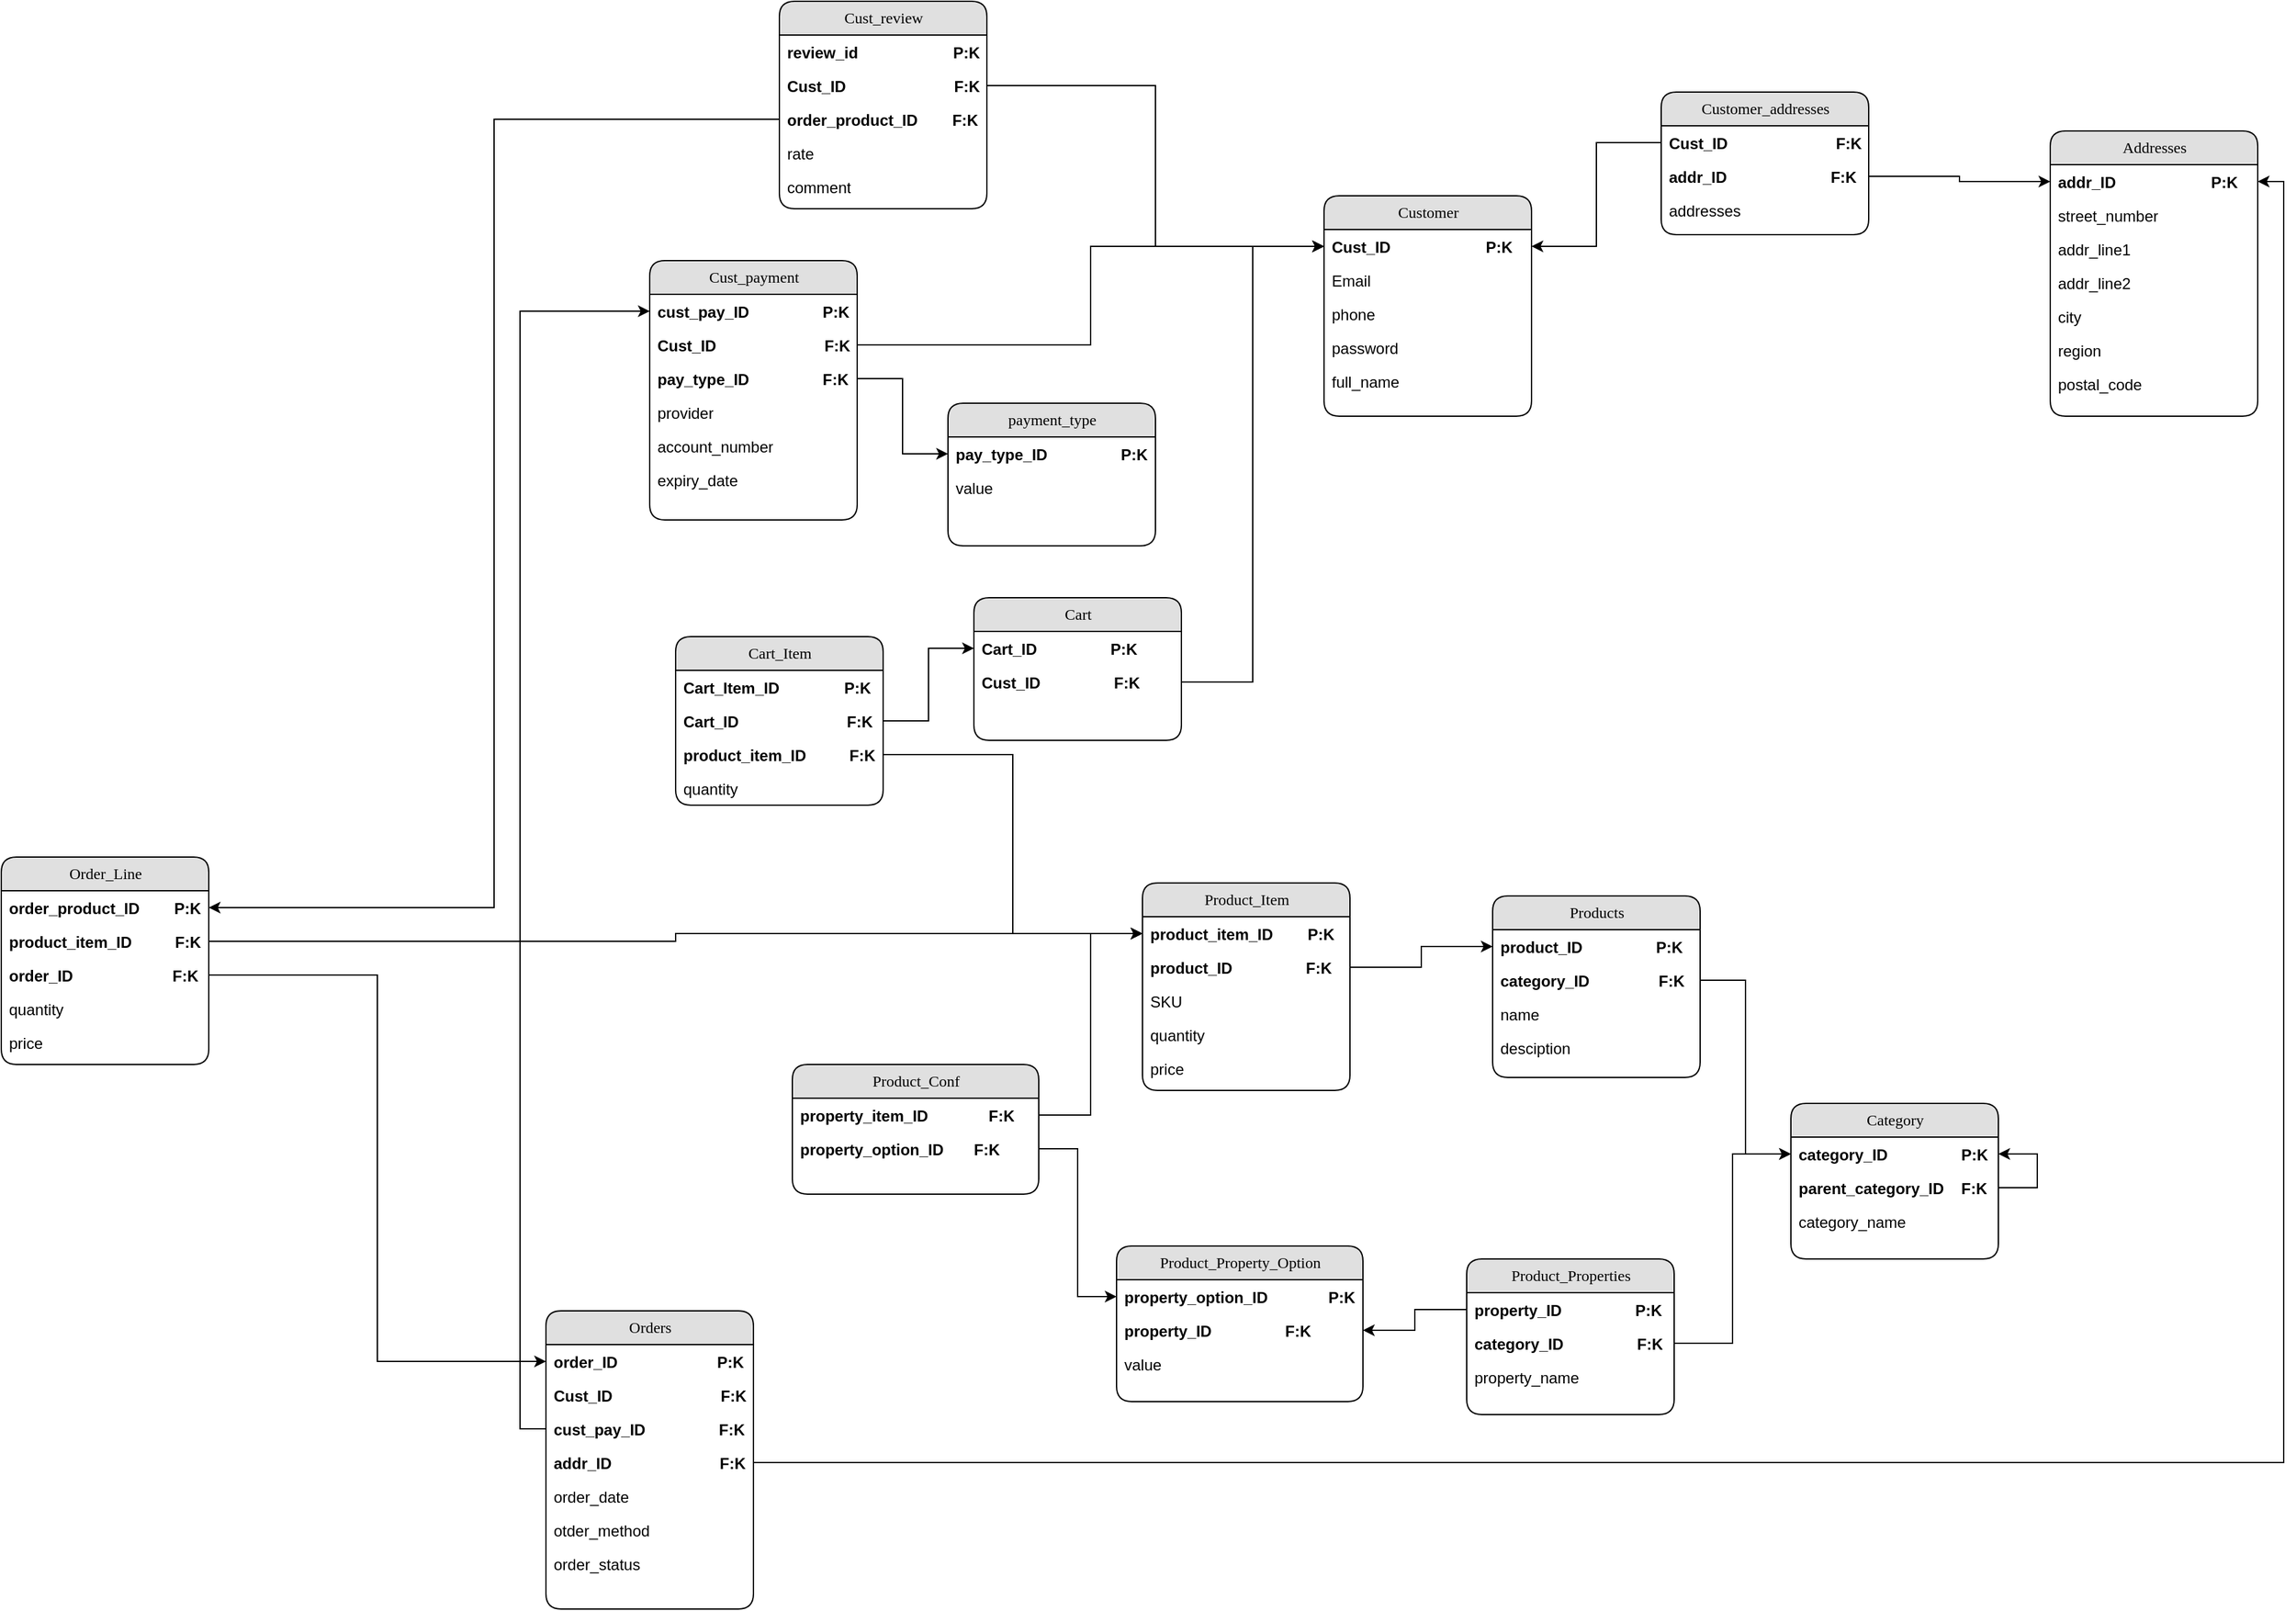 <mxfile version="21.2.1" type="device">
  <diagram name="Page-1" id="b520641d-4fe3-3701-9064-5fc419738815">
    <mxGraphModel dx="941" dy="644" grid="1" gridSize="10" guides="1" tooltips="1" connect="1" arrows="1" fold="1" page="1" pageScale="1" pageWidth="3300" pageHeight="2339" background="none" math="0" shadow="0">
      <root>
        <mxCell id="0" />
        <mxCell id="1" parent="0" />
        <mxCell id="21ea969265ad0168-6" value="Customer_addresses" style="swimlane;html=1;fontStyle=0;childLayout=stackLayout;horizontal=1;startSize=26;fillColor=#e0e0e0;horizontalStack=0;resizeParent=1;resizeLast=0;collapsible=1;marginBottom=0;swimlaneFillColor=#ffffff;align=center;rounded=1;shadow=0;comic=0;labelBackgroundColor=none;strokeWidth=1;fontFamily=Verdana;fontSize=12" parent="1" vertex="1">
          <mxGeometry x="2520" y="110" width="160" height="110" as="geometry" />
        </mxCell>
        <mxCell id="21ea969265ad0168-7" value="&lt;b&gt;Cust_ID&amp;nbsp; &amp;nbsp; &amp;nbsp; &amp;nbsp; &amp;nbsp; &amp;nbsp; &amp;nbsp; &amp;nbsp; &amp;nbsp; &amp;nbsp; &amp;nbsp; &amp;nbsp; &amp;nbsp;F:K&lt;/b&gt;" style="text;html=1;strokeColor=none;fillColor=none;spacingLeft=4;spacingRight=4;whiteSpace=wrap;overflow=hidden;rotatable=0;points=[[0,0.5],[1,0.5]];portConstraint=eastwest;" parent="21ea969265ad0168-6" vertex="1">
          <mxGeometry y="26" width="160" height="26" as="geometry" />
        </mxCell>
        <mxCell id="21ea969265ad0168-8" value="&lt;b&gt;addr_ID&amp;nbsp; &amp;nbsp; &amp;nbsp; &amp;nbsp; &amp;nbsp; &amp;nbsp; &amp;nbsp; &amp;nbsp; &amp;nbsp; &amp;nbsp; &amp;nbsp; &amp;nbsp; F:K&amp;nbsp; &amp;nbsp; &amp;nbsp; &amp;nbsp; &amp;nbsp; &amp;nbsp; &amp;nbsp; &amp;nbsp; &amp;nbsp; &amp;nbsp; &amp;nbsp; &amp;nbsp;&lt;/b&gt;" style="text;html=1;strokeColor=none;fillColor=none;spacingLeft=4;spacingRight=4;whiteSpace=wrap;overflow=hidden;rotatable=0;points=[[0,0.5],[1,0.5]];portConstraint=eastwest;" parent="21ea969265ad0168-6" vertex="1">
          <mxGeometry y="52" width="160" height="26" as="geometry" />
        </mxCell>
        <mxCell id="21ea969265ad0168-9" value="addresses" style="text;html=1;strokeColor=none;fillColor=none;spacingLeft=4;spacingRight=4;whiteSpace=wrap;overflow=hidden;rotatable=0;points=[[0,0.5],[1,0.5]];portConstraint=eastwest;" parent="21ea969265ad0168-6" vertex="1">
          <mxGeometry y="78" width="160" height="26" as="geometry" />
        </mxCell>
        <mxCell id="21ea969265ad0168-10" value="Customer" style="swimlane;html=1;fontStyle=0;childLayout=stackLayout;horizontal=1;startSize=26;fillColor=#e0e0e0;horizontalStack=0;resizeParent=1;resizeLast=0;collapsible=1;marginBottom=0;swimlaneFillColor=#ffffff;align=center;rounded=1;shadow=0;comic=0;labelBackgroundColor=none;strokeWidth=1;fontFamily=Verdana;fontSize=12" parent="1" vertex="1">
          <mxGeometry x="2260" y="190" width="160" height="170" as="geometry" />
        </mxCell>
        <mxCell id="21ea969265ad0168-11" value="&lt;b&gt;Cust_ID&amp;nbsp; &amp;nbsp; &amp;nbsp; &amp;nbsp; &amp;nbsp; &amp;nbsp; &amp;nbsp; &amp;nbsp; &amp;nbsp; &amp;nbsp; &amp;nbsp; P:K&lt;/b&gt;" style="text;html=1;strokeColor=none;fillColor=none;spacingLeft=4;spacingRight=4;whiteSpace=wrap;overflow=hidden;rotatable=0;points=[[0,0.5],[1,0.5]];portConstraint=eastwest;" parent="21ea969265ad0168-10" vertex="1">
          <mxGeometry y="26" width="160" height="26" as="geometry" />
        </mxCell>
        <mxCell id="21ea969265ad0168-12" value="Email" style="text;html=1;strokeColor=none;fillColor=none;spacingLeft=4;spacingRight=4;whiteSpace=wrap;overflow=hidden;rotatable=0;points=[[0,0.5],[1,0.5]];portConstraint=eastwest;" parent="21ea969265ad0168-10" vertex="1">
          <mxGeometry y="52" width="160" height="26" as="geometry" />
        </mxCell>
        <mxCell id="21ea969265ad0168-52" value="phone" style="text;html=1;strokeColor=none;fillColor=none;spacingLeft=4;spacingRight=4;whiteSpace=wrap;overflow=hidden;rotatable=0;points=[[0,0.5],[1,0.5]];portConstraint=eastwest;" parent="21ea969265ad0168-10" vertex="1">
          <mxGeometry y="78" width="160" height="26" as="geometry" />
        </mxCell>
        <mxCell id="21ea969265ad0168-13" value="password" style="text;html=1;strokeColor=none;fillColor=none;spacingLeft=4;spacingRight=4;whiteSpace=wrap;overflow=hidden;rotatable=0;points=[[0,0.5],[1,0.5]];portConstraint=eastwest;" parent="21ea969265ad0168-10" vertex="1">
          <mxGeometry y="104" width="160" height="26" as="geometry" />
        </mxCell>
        <mxCell id="OEi4AvUlP1YcZaNk53OT-122" value="full_name" style="text;html=1;strokeColor=none;fillColor=none;spacingLeft=4;spacingRight=4;whiteSpace=wrap;overflow=hidden;rotatable=0;points=[[0,0.5],[1,0.5]];portConstraint=eastwest;" parent="21ea969265ad0168-10" vertex="1">
          <mxGeometry y="130" width="160" height="26" as="geometry" />
        </mxCell>
        <mxCell id="OEi4AvUlP1YcZaNk53OT-5" style="edgeStyle=orthogonalEdgeStyle;rounded=0;orthogonalLoop=1;jettySize=auto;html=1;exitX=0;exitY=0.5;exitDx=0;exitDy=0;entryX=1;entryY=0.5;entryDx=0;entryDy=0;" parent="1" source="21ea969265ad0168-7" target="21ea969265ad0168-11" edge="1">
          <mxGeometry relative="1" as="geometry" />
        </mxCell>
        <mxCell id="OEi4AvUlP1YcZaNk53OT-6" value="Addresses" style="swimlane;html=1;fontStyle=0;childLayout=stackLayout;horizontal=1;startSize=26;fillColor=#e0e0e0;horizontalStack=0;resizeParent=1;resizeLast=0;collapsible=1;marginBottom=0;swimlaneFillColor=#ffffff;align=center;rounded=1;shadow=0;comic=0;labelBackgroundColor=none;strokeWidth=1;fontFamily=Verdana;fontSize=12" parent="1" vertex="1">
          <mxGeometry x="2820" y="140" width="160" height="220" as="geometry" />
        </mxCell>
        <mxCell id="OEi4AvUlP1YcZaNk53OT-7" value="&lt;b&gt;addr_ID&amp;nbsp; &amp;nbsp; &amp;nbsp; &amp;nbsp; &amp;nbsp; &amp;nbsp; &amp;nbsp; &amp;nbsp; &amp;nbsp; &amp;nbsp; &amp;nbsp; P:K&lt;/b&gt;" style="text;html=1;strokeColor=none;fillColor=none;spacingLeft=4;spacingRight=4;whiteSpace=wrap;overflow=hidden;rotatable=0;points=[[0,0.5],[1,0.5]];portConstraint=eastwest;" parent="OEi4AvUlP1YcZaNk53OT-6" vertex="1">
          <mxGeometry y="26" width="160" height="26" as="geometry" />
        </mxCell>
        <mxCell id="OEi4AvUlP1YcZaNk53OT-8" value="street_number" style="text;html=1;strokeColor=none;fillColor=none;spacingLeft=4;spacingRight=4;whiteSpace=wrap;overflow=hidden;rotatable=0;points=[[0,0.5],[1,0.5]];portConstraint=eastwest;" parent="OEi4AvUlP1YcZaNk53OT-6" vertex="1">
          <mxGeometry y="52" width="160" height="26" as="geometry" />
        </mxCell>
        <mxCell id="OEi4AvUlP1YcZaNk53OT-9" value="addr_line1" style="text;html=1;strokeColor=none;fillColor=none;spacingLeft=4;spacingRight=4;whiteSpace=wrap;overflow=hidden;rotatable=0;points=[[0,0.5],[1,0.5]];portConstraint=eastwest;" parent="OEi4AvUlP1YcZaNk53OT-6" vertex="1">
          <mxGeometry y="78" width="160" height="26" as="geometry" />
        </mxCell>
        <mxCell id="OGL9pTAgWgecPQ2tcUQd-1" value="addr_line2" style="text;html=1;strokeColor=none;fillColor=none;spacingLeft=4;spacingRight=4;whiteSpace=wrap;overflow=hidden;rotatable=0;points=[[0,0.5],[1,0.5]];portConstraint=eastwest;" parent="OEi4AvUlP1YcZaNk53OT-6" vertex="1">
          <mxGeometry y="104" width="160" height="26" as="geometry" />
        </mxCell>
        <mxCell id="OEi4AvUlP1YcZaNk53OT-10" value="city" style="text;html=1;strokeColor=none;fillColor=none;spacingLeft=4;spacingRight=4;whiteSpace=wrap;overflow=hidden;rotatable=0;points=[[0,0.5],[1,0.5]];portConstraint=eastwest;" parent="OEi4AvUlP1YcZaNk53OT-6" vertex="1">
          <mxGeometry y="130" width="160" height="26" as="geometry" />
        </mxCell>
        <mxCell id="OEi4AvUlP1YcZaNk53OT-11" value="region" style="text;html=1;strokeColor=none;fillColor=none;spacingLeft=4;spacingRight=4;whiteSpace=wrap;overflow=hidden;rotatable=0;points=[[0,0.5],[1,0.5]];portConstraint=eastwest;" parent="OEi4AvUlP1YcZaNk53OT-6" vertex="1">
          <mxGeometry y="156" width="160" height="26" as="geometry" />
        </mxCell>
        <mxCell id="OEi4AvUlP1YcZaNk53OT-12" value="postal_code" style="text;html=1;strokeColor=none;fillColor=none;spacingLeft=4;spacingRight=4;whiteSpace=wrap;overflow=hidden;rotatable=0;points=[[0,0.5],[1,0.5]];portConstraint=eastwest;" parent="OEi4AvUlP1YcZaNk53OT-6" vertex="1">
          <mxGeometry y="182" width="160" height="26" as="geometry" />
        </mxCell>
        <mxCell id="OEi4AvUlP1YcZaNk53OT-13" style="edgeStyle=orthogonalEdgeStyle;rounded=0;orthogonalLoop=1;jettySize=auto;html=1;exitX=1;exitY=0.5;exitDx=0;exitDy=0;entryX=0;entryY=0.5;entryDx=0;entryDy=0;" parent="1" source="21ea969265ad0168-8" target="OEi4AvUlP1YcZaNk53OT-7" edge="1">
          <mxGeometry relative="1" as="geometry" />
        </mxCell>
        <mxCell id="OEi4AvUlP1YcZaNk53OT-14" value="Cust_review" style="swimlane;html=1;fontStyle=0;childLayout=stackLayout;horizontal=1;startSize=26;fillColor=#e0e0e0;horizontalStack=0;resizeParent=1;resizeLast=0;collapsible=1;marginBottom=0;swimlaneFillColor=#ffffff;align=center;rounded=1;shadow=0;comic=0;labelBackgroundColor=none;strokeWidth=1;fontFamily=Verdana;fontSize=12" parent="1" vertex="1">
          <mxGeometry x="1840" y="40" width="160" height="160" as="geometry" />
        </mxCell>
        <mxCell id="OEi4AvUlP1YcZaNk53OT-15" value="&lt;b&gt;review_id&amp;nbsp; &amp;nbsp; &amp;nbsp; &amp;nbsp; &amp;nbsp; &amp;nbsp; &amp;nbsp; &amp;nbsp; &amp;nbsp; &amp;nbsp; &amp;nbsp; P:K&lt;/b&gt;" style="text;html=1;strokeColor=none;fillColor=none;spacingLeft=4;spacingRight=4;whiteSpace=wrap;overflow=hidden;rotatable=0;points=[[0,0.5],[1,0.5]];portConstraint=eastwest;" parent="OEi4AvUlP1YcZaNk53OT-14" vertex="1">
          <mxGeometry y="26" width="160" height="26" as="geometry" />
        </mxCell>
        <mxCell id="OEi4AvUlP1YcZaNk53OT-19" value="&lt;b&gt;Cust_ID&amp;nbsp; &amp;nbsp; &amp;nbsp; &amp;nbsp; &amp;nbsp; &amp;nbsp; &amp;nbsp; &amp;nbsp; &amp;nbsp; &amp;nbsp; &amp;nbsp; &amp;nbsp; &amp;nbsp;F:K&lt;/b&gt;" style="text;html=1;strokeColor=none;fillColor=none;spacingLeft=4;spacingRight=4;whiteSpace=wrap;overflow=hidden;rotatable=0;points=[[0,0.5],[1,0.5]];portConstraint=eastwest;" parent="OEi4AvUlP1YcZaNk53OT-14" vertex="1">
          <mxGeometry y="52" width="160" height="26" as="geometry" />
        </mxCell>
        <mxCell id="OEi4AvUlP1YcZaNk53OT-17" value="&lt;b&gt;order_product_ID&amp;nbsp; &amp;nbsp; &amp;nbsp; &amp;nbsp; F:K&lt;/b&gt;" style="text;html=1;strokeColor=none;fillColor=none;spacingLeft=4;spacingRight=4;whiteSpace=wrap;overflow=hidden;rotatable=0;points=[[0,0.5],[1,0.5]];portConstraint=eastwest;" parent="OEi4AvUlP1YcZaNk53OT-14" vertex="1">
          <mxGeometry y="78" width="160" height="26" as="geometry" />
        </mxCell>
        <mxCell id="OEi4AvUlP1YcZaNk53OT-18" value="rate" style="text;html=1;strokeColor=none;fillColor=none;spacingLeft=4;spacingRight=4;whiteSpace=wrap;overflow=hidden;rotatable=0;points=[[0,0.5],[1,0.5]];portConstraint=eastwest;" parent="OEi4AvUlP1YcZaNk53OT-14" vertex="1">
          <mxGeometry y="104" width="160" height="26" as="geometry" />
        </mxCell>
        <mxCell id="OEi4AvUlP1YcZaNk53OT-20" value="comment" style="text;html=1;strokeColor=none;fillColor=none;spacingLeft=4;spacingRight=4;whiteSpace=wrap;overflow=hidden;rotatable=0;points=[[0,0.5],[1,0.5]];portConstraint=eastwest;" parent="OEi4AvUlP1YcZaNk53OT-14" vertex="1">
          <mxGeometry y="130" width="160" height="26" as="geometry" />
        </mxCell>
        <mxCell id="OEi4AvUlP1YcZaNk53OT-21" style="edgeStyle=orthogonalEdgeStyle;rounded=0;orthogonalLoop=1;jettySize=auto;html=1;exitX=1;exitY=0.5;exitDx=0;exitDy=0;entryX=0;entryY=0.5;entryDx=0;entryDy=0;" parent="1" source="OEi4AvUlP1YcZaNk53OT-19" target="21ea969265ad0168-11" edge="1">
          <mxGeometry relative="1" as="geometry" />
        </mxCell>
        <mxCell id="OEi4AvUlP1YcZaNk53OT-22" value="Cust_payment" style="swimlane;html=1;fontStyle=0;childLayout=stackLayout;horizontal=1;startSize=26;fillColor=#e0e0e0;horizontalStack=0;resizeParent=1;resizeLast=0;collapsible=1;marginBottom=0;swimlaneFillColor=#ffffff;align=center;rounded=1;shadow=0;comic=0;labelBackgroundColor=none;strokeWidth=1;fontFamily=Verdana;fontSize=12" parent="1" vertex="1">
          <mxGeometry x="1740" y="240" width="160" height="200" as="geometry" />
        </mxCell>
        <mxCell id="OEi4AvUlP1YcZaNk53OT-23" value="&lt;b&gt;cust_pay_ID&amp;nbsp; &amp;nbsp; &amp;nbsp; &amp;nbsp; &amp;nbsp; &amp;nbsp; &amp;nbsp; &amp;nbsp; &amp;nbsp;P:K&lt;/b&gt;" style="text;html=1;strokeColor=none;fillColor=none;spacingLeft=4;spacingRight=4;whiteSpace=wrap;overflow=hidden;rotatable=0;points=[[0,0.5],[1,0.5]];portConstraint=eastwest;" parent="OEi4AvUlP1YcZaNk53OT-22" vertex="1">
          <mxGeometry y="26" width="160" height="26" as="geometry" />
        </mxCell>
        <mxCell id="OEi4AvUlP1YcZaNk53OT-24" value="&lt;b&gt;Cust_ID&amp;nbsp; &amp;nbsp; &amp;nbsp; &amp;nbsp; &amp;nbsp; &amp;nbsp; &amp;nbsp; &amp;nbsp; &amp;nbsp; &amp;nbsp; &amp;nbsp; &amp;nbsp; &amp;nbsp;F:K&lt;/b&gt;" style="text;html=1;strokeColor=none;fillColor=none;spacingLeft=4;spacingRight=4;whiteSpace=wrap;overflow=hidden;rotatable=0;points=[[0,0.5],[1,0.5]];portConstraint=eastwest;" parent="OEi4AvUlP1YcZaNk53OT-22" vertex="1">
          <mxGeometry y="52" width="160" height="26" as="geometry" />
        </mxCell>
        <mxCell id="OEi4AvUlP1YcZaNk53OT-25" value="&lt;b&gt;pay_type_ID&amp;nbsp; &amp;nbsp; &amp;nbsp; &amp;nbsp; &amp;nbsp; &amp;nbsp; &amp;nbsp; &amp;nbsp; &amp;nbsp;F:K&lt;/b&gt;" style="text;html=1;strokeColor=none;fillColor=none;spacingLeft=4;spacingRight=4;whiteSpace=wrap;overflow=hidden;rotatable=0;points=[[0,0.5],[1,0.5]];portConstraint=eastwest;" parent="OEi4AvUlP1YcZaNk53OT-22" vertex="1">
          <mxGeometry y="78" width="160" height="26" as="geometry" />
        </mxCell>
        <mxCell id="OEi4AvUlP1YcZaNk53OT-26" value="provider" style="text;html=1;strokeColor=none;fillColor=none;spacingLeft=4;spacingRight=4;whiteSpace=wrap;overflow=hidden;rotatable=0;points=[[0,0.5],[1,0.5]];portConstraint=eastwest;" parent="OEi4AvUlP1YcZaNk53OT-22" vertex="1">
          <mxGeometry y="104" width="160" height="26" as="geometry" />
        </mxCell>
        <mxCell id="OEi4AvUlP1YcZaNk53OT-27" value="account_number" style="text;html=1;strokeColor=none;fillColor=none;spacingLeft=4;spacingRight=4;whiteSpace=wrap;overflow=hidden;rotatable=0;points=[[0,0.5],[1,0.5]];portConstraint=eastwest;" parent="OEi4AvUlP1YcZaNk53OT-22" vertex="1">
          <mxGeometry y="130" width="160" height="26" as="geometry" />
        </mxCell>
        <mxCell id="OEi4AvUlP1YcZaNk53OT-29" value="expiry_date" style="text;html=1;strokeColor=none;fillColor=none;spacingLeft=4;spacingRight=4;whiteSpace=wrap;overflow=hidden;rotatable=0;points=[[0,0.5],[1,0.5]];portConstraint=eastwest;" parent="OEi4AvUlP1YcZaNk53OT-22" vertex="1">
          <mxGeometry y="156" width="160" height="26" as="geometry" />
        </mxCell>
        <mxCell id="OEi4AvUlP1YcZaNk53OT-28" style="edgeStyle=orthogonalEdgeStyle;rounded=0;orthogonalLoop=1;jettySize=auto;html=1;exitX=1;exitY=0.5;exitDx=0;exitDy=0;entryX=0;entryY=0.5;entryDx=0;entryDy=0;" parent="1" source="OEi4AvUlP1YcZaNk53OT-24" target="21ea969265ad0168-11" edge="1">
          <mxGeometry relative="1" as="geometry" />
        </mxCell>
        <mxCell id="OEi4AvUlP1YcZaNk53OT-31" value="payment_type" style="swimlane;html=1;fontStyle=0;childLayout=stackLayout;horizontal=1;startSize=26;fillColor=#e0e0e0;horizontalStack=0;resizeParent=1;resizeLast=0;collapsible=1;marginBottom=0;swimlaneFillColor=#ffffff;align=center;rounded=1;shadow=0;comic=0;labelBackgroundColor=none;strokeWidth=1;fontFamily=Verdana;fontSize=12" parent="1" vertex="1">
          <mxGeometry x="1970" y="350" width="160" height="110" as="geometry" />
        </mxCell>
        <mxCell id="OEi4AvUlP1YcZaNk53OT-32" value="&lt;b&gt;pay_type_ID&amp;nbsp; &amp;nbsp; &amp;nbsp; &amp;nbsp; &amp;nbsp; &amp;nbsp; &amp;nbsp; &amp;nbsp; &amp;nbsp;P:K&lt;/b&gt;" style="text;html=1;strokeColor=none;fillColor=none;spacingLeft=4;spacingRight=4;whiteSpace=wrap;overflow=hidden;rotatable=0;points=[[0,0.5],[1,0.5]];portConstraint=eastwest;" parent="OEi4AvUlP1YcZaNk53OT-31" vertex="1">
          <mxGeometry y="26" width="160" height="26" as="geometry" />
        </mxCell>
        <mxCell id="OEi4AvUlP1YcZaNk53OT-34" value="value" style="text;html=1;strokeColor=none;fillColor=none;spacingLeft=4;spacingRight=4;whiteSpace=wrap;overflow=hidden;rotatable=0;points=[[0,0.5],[1,0.5]];portConstraint=eastwest;" parent="OEi4AvUlP1YcZaNk53OT-31" vertex="1">
          <mxGeometry y="52" width="160" height="26" as="geometry" />
        </mxCell>
        <mxCell id="OEi4AvUlP1YcZaNk53OT-35" style="edgeStyle=orthogonalEdgeStyle;rounded=0;orthogonalLoop=1;jettySize=auto;html=1;exitX=1;exitY=0.5;exitDx=0;exitDy=0;entryX=0;entryY=0.5;entryDx=0;entryDy=0;" parent="1" source="OEi4AvUlP1YcZaNk53OT-25" target="OEi4AvUlP1YcZaNk53OT-32" edge="1">
          <mxGeometry relative="1" as="geometry" />
        </mxCell>
        <mxCell id="OEi4AvUlP1YcZaNk53OT-36" value="Cart" style="swimlane;html=1;fontStyle=0;childLayout=stackLayout;horizontal=1;startSize=26;fillColor=#e0e0e0;horizontalStack=0;resizeParent=1;resizeLast=0;collapsible=1;marginBottom=0;swimlaneFillColor=#ffffff;align=center;rounded=1;shadow=0;comic=0;labelBackgroundColor=none;strokeWidth=1;fontFamily=Verdana;fontSize=12" parent="1" vertex="1">
          <mxGeometry x="1990" y="500" width="160" height="110" as="geometry" />
        </mxCell>
        <mxCell id="OEi4AvUlP1YcZaNk53OT-37" value="&lt;b&gt;Cart_ID&amp;nbsp; &amp;nbsp; &amp;nbsp; &amp;nbsp; &amp;nbsp; &amp;nbsp; &amp;nbsp; &amp;nbsp; &amp;nbsp;P:K&lt;/b&gt;" style="text;html=1;strokeColor=none;fillColor=none;spacingLeft=4;spacingRight=4;whiteSpace=wrap;overflow=hidden;rotatable=0;points=[[0,0.5],[1,0.5]];portConstraint=eastwest;" parent="OEi4AvUlP1YcZaNk53OT-36" vertex="1">
          <mxGeometry y="26" width="160" height="26" as="geometry" />
        </mxCell>
        <mxCell id="OEi4AvUlP1YcZaNk53OT-38" value="&lt;b&gt;Cust_ID&amp;nbsp; &amp;nbsp; &amp;nbsp; &amp;nbsp; &amp;nbsp; &amp;nbsp; &amp;nbsp; &amp;nbsp; &amp;nbsp;F:K&lt;/b&gt;" style="text;html=1;strokeColor=none;fillColor=none;spacingLeft=4;spacingRight=4;whiteSpace=wrap;overflow=hidden;rotatable=0;points=[[0,0.5],[1,0.5]];portConstraint=eastwest;" parent="OEi4AvUlP1YcZaNk53OT-36" vertex="1">
          <mxGeometry y="52" width="160" height="26" as="geometry" />
        </mxCell>
        <mxCell id="OEi4AvUlP1YcZaNk53OT-39" style="edgeStyle=orthogonalEdgeStyle;rounded=0;orthogonalLoop=1;jettySize=auto;html=1;exitX=1;exitY=0.5;exitDx=0;exitDy=0;entryX=0;entryY=0.5;entryDx=0;entryDy=0;" parent="1" source="OEi4AvUlP1YcZaNk53OT-38" target="21ea969265ad0168-11" edge="1">
          <mxGeometry relative="1" as="geometry" />
        </mxCell>
        <mxCell id="OEi4AvUlP1YcZaNk53OT-40" value="Cart_Item" style="swimlane;html=1;fontStyle=0;childLayout=stackLayout;horizontal=1;startSize=26;fillColor=#e0e0e0;horizontalStack=0;resizeParent=1;resizeLast=0;collapsible=1;marginBottom=0;swimlaneFillColor=#ffffff;align=center;rounded=1;shadow=0;comic=0;labelBackgroundColor=none;strokeWidth=1;fontFamily=Verdana;fontSize=12" parent="1" vertex="1">
          <mxGeometry x="1760" y="530" width="160" height="130" as="geometry" />
        </mxCell>
        <mxCell id="OEi4AvUlP1YcZaNk53OT-41" value="&lt;b&gt;Cart_Item_ID&amp;nbsp; &amp;nbsp; &amp;nbsp; &amp;nbsp; &amp;nbsp; &amp;nbsp; &amp;nbsp; &amp;nbsp;P:K&lt;/b&gt;" style="text;html=1;strokeColor=none;fillColor=none;spacingLeft=4;spacingRight=4;whiteSpace=wrap;overflow=hidden;rotatable=0;points=[[0,0.5],[1,0.5]];portConstraint=eastwest;" parent="OEi4AvUlP1YcZaNk53OT-40" vertex="1">
          <mxGeometry y="26" width="160" height="26" as="geometry" />
        </mxCell>
        <mxCell id="OEi4AvUlP1YcZaNk53OT-42" value="&lt;b&gt;Cart_ID&amp;nbsp; &amp;nbsp; &amp;nbsp; &amp;nbsp; &amp;nbsp; &amp;nbsp; &amp;nbsp; &amp;nbsp; &amp;nbsp; &amp;nbsp; &amp;nbsp; &amp;nbsp; &amp;nbsp;F:K&lt;/b&gt;" style="text;html=1;strokeColor=none;fillColor=none;spacingLeft=4;spacingRight=4;whiteSpace=wrap;overflow=hidden;rotatable=0;points=[[0,0.5],[1,0.5]];portConstraint=eastwest;" parent="OEi4AvUlP1YcZaNk53OT-40" vertex="1">
          <mxGeometry y="52" width="160" height="26" as="geometry" />
        </mxCell>
        <mxCell id="OEi4AvUlP1YcZaNk53OT-43" value="&lt;b&gt;product_item_ID&amp;nbsp; &amp;nbsp; &amp;nbsp; &amp;nbsp; &amp;nbsp; F:K&lt;/b&gt;" style="text;html=1;strokeColor=none;fillColor=none;spacingLeft=4;spacingRight=4;whiteSpace=wrap;overflow=hidden;rotatable=0;points=[[0,0.5],[1,0.5]];portConstraint=eastwest;" parent="OEi4AvUlP1YcZaNk53OT-40" vertex="1">
          <mxGeometry y="78" width="160" height="26" as="geometry" />
        </mxCell>
        <mxCell id="OEi4AvUlP1YcZaNk53OT-44" value="quantity" style="text;html=1;strokeColor=none;fillColor=none;spacingLeft=4;spacingRight=4;whiteSpace=wrap;overflow=hidden;rotatable=0;points=[[0,0.5],[1,0.5]];portConstraint=eastwest;" parent="OEi4AvUlP1YcZaNk53OT-40" vertex="1">
          <mxGeometry y="104" width="160" height="26" as="geometry" />
        </mxCell>
        <mxCell id="OEi4AvUlP1YcZaNk53OT-45" style="edgeStyle=orthogonalEdgeStyle;rounded=0;orthogonalLoop=1;jettySize=auto;html=1;exitX=1;exitY=0.5;exitDx=0;exitDy=0;entryX=0;entryY=0.5;entryDx=0;entryDy=0;" parent="1" source="OEi4AvUlP1YcZaNk53OT-42" target="OEi4AvUlP1YcZaNk53OT-37" edge="1">
          <mxGeometry relative="1" as="geometry" />
        </mxCell>
        <mxCell id="OEi4AvUlP1YcZaNk53OT-46" value="Order_Line" style="swimlane;html=1;fontStyle=0;childLayout=stackLayout;horizontal=1;startSize=26;fillColor=#e0e0e0;horizontalStack=0;resizeParent=1;resizeLast=0;collapsible=1;marginBottom=0;swimlaneFillColor=#ffffff;align=center;rounded=1;shadow=0;comic=0;labelBackgroundColor=none;strokeWidth=1;fontFamily=Verdana;fontSize=12" parent="1" vertex="1">
          <mxGeometry x="1240" y="700" width="160" height="160" as="geometry" />
        </mxCell>
        <mxCell id="OEi4AvUlP1YcZaNk53OT-47" value="&lt;b&gt;order_product_ID&amp;nbsp; &amp;nbsp; &amp;nbsp; &amp;nbsp; P:K&lt;/b&gt;" style="text;html=1;strokeColor=none;fillColor=none;spacingLeft=4;spacingRight=4;whiteSpace=wrap;overflow=hidden;rotatable=0;points=[[0,0.5],[1,0.5]];portConstraint=eastwest;" parent="OEi4AvUlP1YcZaNk53OT-46" vertex="1">
          <mxGeometry y="26" width="160" height="26" as="geometry" />
        </mxCell>
        <mxCell id="OEi4AvUlP1YcZaNk53OT-48" value="&lt;b&gt;product_item_ID&amp;nbsp; &amp;nbsp; &amp;nbsp; &amp;nbsp; &amp;nbsp; F:K&lt;/b&gt;" style="text;html=1;strokeColor=none;fillColor=none;spacingLeft=4;spacingRight=4;whiteSpace=wrap;overflow=hidden;rotatable=0;points=[[0,0.5],[1,0.5]];portConstraint=eastwest;" parent="OEi4AvUlP1YcZaNk53OT-46" vertex="1">
          <mxGeometry y="52" width="160" height="26" as="geometry" />
        </mxCell>
        <mxCell id="OEi4AvUlP1YcZaNk53OT-49" value="&lt;b&gt;order_ID&amp;nbsp; &amp;nbsp; &amp;nbsp; &amp;nbsp; &amp;nbsp; &amp;nbsp; &amp;nbsp; &amp;nbsp; &amp;nbsp; &amp;nbsp; &amp;nbsp; &amp;nbsp;F:K&lt;/b&gt;" style="text;html=1;strokeColor=none;fillColor=none;spacingLeft=4;spacingRight=4;whiteSpace=wrap;overflow=hidden;rotatable=0;points=[[0,0.5],[1,0.5]];portConstraint=eastwest;" parent="OEi4AvUlP1YcZaNk53OT-46" vertex="1">
          <mxGeometry y="78" width="160" height="26" as="geometry" />
        </mxCell>
        <mxCell id="OEi4AvUlP1YcZaNk53OT-50" value="quantity" style="text;html=1;strokeColor=none;fillColor=none;spacingLeft=4;spacingRight=4;whiteSpace=wrap;overflow=hidden;rotatable=0;points=[[0,0.5],[1,0.5]];portConstraint=eastwest;" parent="OEi4AvUlP1YcZaNk53OT-46" vertex="1">
          <mxGeometry y="104" width="160" height="26" as="geometry" />
        </mxCell>
        <mxCell id="OEi4AvUlP1YcZaNk53OT-51" value="price" style="text;html=1;strokeColor=none;fillColor=none;spacingLeft=4;spacingRight=4;whiteSpace=wrap;overflow=hidden;rotatable=0;points=[[0,0.5],[1,0.5]];portConstraint=eastwest;" parent="OEi4AvUlP1YcZaNk53OT-46" vertex="1">
          <mxGeometry y="130" width="160" height="26" as="geometry" />
        </mxCell>
        <mxCell id="OEi4AvUlP1YcZaNk53OT-53" style="edgeStyle=orthogonalEdgeStyle;rounded=0;orthogonalLoop=1;jettySize=auto;html=1;exitX=0;exitY=0.5;exitDx=0;exitDy=0;entryX=1;entryY=0.5;entryDx=0;entryDy=0;" parent="1" source="OEi4AvUlP1YcZaNk53OT-17" target="OEi4AvUlP1YcZaNk53OT-47" edge="1">
          <mxGeometry relative="1" as="geometry" />
        </mxCell>
        <mxCell id="OEi4AvUlP1YcZaNk53OT-54" value="Orders" style="swimlane;html=1;fontStyle=0;childLayout=stackLayout;horizontal=1;startSize=26;fillColor=#e0e0e0;horizontalStack=0;resizeParent=1;resizeLast=0;collapsible=1;marginBottom=0;swimlaneFillColor=#ffffff;align=center;rounded=1;shadow=0;comic=0;labelBackgroundColor=none;strokeWidth=1;fontFamily=Verdana;fontSize=12" parent="1" vertex="1">
          <mxGeometry x="1660" y="1050" width="160" height="230" as="geometry" />
        </mxCell>
        <mxCell id="OEi4AvUlP1YcZaNk53OT-55" value="&lt;b&gt;order_ID&amp;nbsp; &amp;nbsp; &amp;nbsp; &amp;nbsp; &amp;nbsp; &amp;nbsp; &amp;nbsp; &amp;nbsp; &amp;nbsp; &amp;nbsp; &amp;nbsp; &amp;nbsp;P:K&lt;/b&gt;" style="text;html=1;strokeColor=none;fillColor=none;spacingLeft=4;spacingRight=4;whiteSpace=wrap;overflow=hidden;rotatable=0;points=[[0,0.5],[1,0.5]];portConstraint=eastwest;" parent="OEi4AvUlP1YcZaNk53OT-54" vertex="1">
          <mxGeometry y="26" width="160" height="26" as="geometry" />
        </mxCell>
        <mxCell id="OEi4AvUlP1YcZaNk53OT-56" value="&lt;b&gt;Cust_ID&amp;nbsp; &amp;nbsp; &amp;nbsp; &amp;nbsp; &amp;nbsp; &amp;nbsp; &amp;nbsp; &amp;nbsp; &amp;nbsp; &amp;nbsp; &amp;nbsp; &amp;nbsp; &amp;nbsp;F:K&lt;/b&gt;" style="text;html=1;strokeColor=none;fillColor=none;spacingLeft=4;spacingRight=4;whiteSpace=wrap;overflow=hidden;rotatable=0;points=[[0,0.5],[1,0.5]];portConstraint=eastwest;" parent="OEi4AvUlP1YcZaNk53OT-54" vertex="1">
          <mxGeometry y="52" width="160" height="26" as="geometry" />
        </mxCell>
        <mxCell id="OEi4AvUlP1YcZaNk53OT-57" value="&lt;b&gt;cust_pay_ID&amp;nbsp; &amp;nbsp; &amp;nbsp; &amp;nbsp; &amp;nbsp; &amp;nbsp; &amp;nbsp; &amp;nbsp; &amp;nbsp;F:K&lt;/b&gt;" style="text;html=1;strokeColor=none;fillColor=none;spacingLeft=4;spacingRight=4;whiteSpace=wrap;overflow=hidden;rotatable=0;points=[[0,0.5],[1,0.5]];portConstraint=eastwest;" parent="OEi4AvUlP1YcZaNk53OT-54" vertex="1">
          <mxGeometry y="78" width="160" height="26" as="geometry" />
        </mxCell>
        <mxCell id="OEi4AvUlP1YcZaNk53OT-58" value="&lt;b&gt;addr_ID&amp;nbsp; &amp;nbsp; &amp;nbsp; &amp;nbsp; &amp;nbsp; &amp;nbsp; &amp;nbsp; &amp;nbsp; &amp;nbsp; &amp;nbsp; &amp;nbsp; &amp;nbsp; &amp;nbsp;F:K&lt;/b&gt;" style="text;html=1;strokeColor=none;fillColor=none;spacingLeft=4;spacingRight=4;whiteSpace=wrap;overflow=hidden;rotatable=0;points=[[0,0.5],[1,0.5]];portConstraint=eastwest;" parent="OEi4AvUlP1YcZaNk53OT-54" vertex="1">
          <mxGeometry y="104" width="160" height="26" as="geometry" />
        </mxCell>
        <mxCell id="OEi4AvUlP1YcZaNk53OT-59" value="order_date" style="text;html=1;strokeColor=none;fillColor=none;spacingLeft=4;spacingRight=4;whiteSpace=wrap;overflow=hidden;rotatable=0;points=[[0,0.5],[1,0.5]];portConstraint=eastwest;" parent="OEi4AvUlP1YcZaNk53OT-54" vertex="1">
          <mxGeometry y="130" width="160" height="26" as="geometry" />
        </mxCell>
        <mxCell id="OEi4AvUlP1YcZaNk53OT-60" value="otder_method" style="text;html=1;strokeColor=none;fillColor=none;spacingLeft=4;spacingRight=4;whiteSpace=wrap;overflow=hidden;rotatable=0;points=[[0,0.5],[1,0.5]];portConstraint=eastwest;" parent="OEi4AvUlP1YcZaNk53OT-54" vertex="1">
          <mxGeometry y="156" width="160" height="26" as="geometry" />
        </mxCell>
        <mxCell id="OEi4AvUlP1YcZaNk53OT-61" value="order_status" style="text;html=1;strokeColor=none;fillColor=none;spacingLeft=4;spacingRight=4;whiteSpace=wrap;overflow=hidden;rotatable=0;points=[[0,0.5],[1,0.5]];portConstraint=eastwest;" parent="OEi4AvUlP1YcZaNk53OT-54" vertex="1">
          <mxGeometry y="182" width="160" height="26" as="geometry" />
        </mxCell>
        <mxCell id="OEi4AvUlP1YcZaNk53OT-62" style="edgeStyle=orthogonalEdgeStyle;rounded=0;orthogonalLoop=1;jettySize=auto;html=1;exitX=0;exitY=0.5;exitDx=0;exitDy=0;entryX=0;entryY=0.5;entryDx=0;entryDy=0;" parent="1" source="OEi4AvUlP1YcZaNk53OT-57" target="OEi4AvUlP1YcZaNk53OT-23" edge="1">
          <mxGeometry relative="1" as="geometry" />
        </mxCell>
        <mxCell id="OEi4AvUlP1YcZaNk53OT-63" style="edgeStyle=orthogonalEdgeStyle;rounded=0;orthogonalLoop=1;jettySize=auto;html=1;exitX=1;exitY=0.5;exitDx=0;exitDy=0;entryX=1;entryY=0.5;entryDx=0;entryDy=0;" parent="1" source="OEi4AvUlP1YcZaNk53OT-58" target="OEi4AvUlP1YcZaNk53OT-7" edge="1">
          <mxGeometry relative="1" as="geometry" />
        </mxCell>
        <mxCell id="OEi4AvUlP1YcZaNk53OT-64" value="Product_Item" style="swimlane;html=1;fontStyle=0;childLayout=stackLayout;horizontal=1;startSize=26;fillColor=#e0e0e0;horizontalStack=0;resizeParent=1;resizeLast=0;collapsible=1;marginBottom=0;swimlaneFillColor=#ffffff;align=center;rounded=1;shadow=0;comic=0;labelBackgroundColor=none;strokeWidth=1;fontFamily=Verdana;fontSize=12" parent="1" vertex="1">
          <mxGeometry x="2120" y="720" width="160" height="160" as="geometry" />
        </mxCell>
        <mxCell id="OEi4AvUlP1YcZaNk53OT-65" value="&lt;b&gt;product_item_ID&amp;nbsp; &amp;nbsp; &amp;nbsp; &amp;nbsp; P:K&lt;/b&gt;" style="text;html=1;strokeColor=none;fillColor=none;spacingLeft=4;spacingRight=4;whiteSpace=wrap;overflow=hidden;rotatable=0;points=[[0,0.5],[1,0.5]];portConstraint=eastwest;" parent="OEi4AvUlP1YcZaNk53OT-64" vertex="1">
          <mxGeometry y="26" width="160" height="26" as="geometry" />
        </mxCell>
        <mxCell id="OEi4AvUlP1YcZaNk53OT-66" value="&lt;b&gt;product_ID&amp;nbsp; &amp;nbsp; &amp;nbsp; &amp;nbsp; &amp;nbsp; &amp;nbsp; &amp;nbsp; &amp;nbsp; &amp;nbsp;F:K&lt;/b&gt;" style="text;html=1;strokeColor=none;fillColor=none;spacingLeft=4;spacingRight=4;whiteSpace=wrap;overflow=hidden;rotatable=0;points=[[0,0.5],[1,0.5]];portConstraint=eastwest;" parent="OEi4AvUlP1YcZaNk53OT-64" vertex="1">
          <mxGeometry y="52" width="160" height="26" as="geometry" />
        </mxCell>
        <mxCell id="OEi4AvUlP1YcZaNk53OT-67" value="SKU" style="text;html=1;strokeColor=none;fillColor=none;spacingLeft=4;spacingRight=4;whiteSpace=wrap;overflow=hidden;rotatable=0;points=[[0,0.5],[1,0.5]];portConstraint=eastwest;" parent="OEi4AvUlP1YcZaNk53OT-64" vertex="1">
          <mxGeometry y="78" width="160" height="26" as="geometry" />
        </mxCell>
        <mxCell id="OEi4AvUlP1YcZaNk53OT-68" value="quantity" style="text;html=1;strokeColor=none;fillColor=none;spacingLeft=4;spacingRight=4;whiteSpace=wrap;overflow=hidden;rotatable=0;points=[[0,0.5],[1,0.5]];portConstraint=eastwest;" parent="OEi4AvUlP1YcZaNk53OT-64" vertex="1">
          <mxGeometry y="104" width="160" height="26" as="geometry" />
        </mxCell>
        <mxCell id="OEi4AvUlP1YcZaNk53OT-69" value="price" style="text;html=1;strokeColor=none;fillColor=none;spacingLeft=4;spacingRight=4;whiteSpace=wrap;overflow=hidden;rotatable=0;points=[[0,0.5],[1,0.5]];portConstraint=eastwest;" parent="OEi4AvUlP1YcZaNk53OT-64" vertex="1">
          <mxGeometry y="130" width="160" height="26" as="geometry" />
        </mxCell>
        <mxCell id="OEi4AvUlP1YcZaNk53OT-70" value="Products" style="swimlane;html=1;fontStyle=0;childLayout=stackLayout;horizontal=1;startSize=26;fillColor=#e0e0e0;horizontalStack=0;resizeParent=1;resizeLast=0;collapsible=1;marginBottom=0;swimlaneFillColor=#ffffff;align=center;rounded=1;shadow=0;comic=0;labelBackgroundColor=none;strokeWidth=1;fontFamily=Verdana;fontSize=12" parent="1" vertex="1">
          <mxGeometry x="2390" y="730" width="160" height="140" as="geometry" />
        </mxCell>
        <mxCell id="OEi4AvUlP1YcZaNk53OT-71" value="&lt;b&gt;product_ID&amp;nbsp; &amp;nbsp; &amp;nbsp; &amp;nbsp; &amp;nbsp; &amp;nbsp; &amp;nbsp; &amp;nbsp; &amp;nbsp;P:K&lt;/b&gt;" style="text;html=1;strokeColor=none;fillColor=none;spacingLeft=4;spacingRight=4;whiteSpace=wrap;overflow=hidden;rotatable=0;points=[[0,0.5],[1,0.5]];portConstraint=eastwest;" parent="OEi4AvUlP1YcZaNk53OT-70" vertex="1">
          <mxGeometry y="26" width="160" height="26" as="geometry" />
        </mxCell>
        <mxCell id="OEi4AvUlP1YcZaNk53OT-72" value="&lt;b&gt;category_ID&amp;nbsp; &amp;nbsp; &amp;nbsp; &amp;nbsp; &amp;nbsp; &amp;nbsp; &amp;nbsp; &amp;nbsp; F:K&lt;/b&gt;" style="text;html=1;strokeColor=none;fillColor=none;spacingLeft=4;spacingRight=4;whiteSpace=wrap;overflow=hidden;rotatable=0;points=[[0,0.5],[1,0.5]];portConstraint=eastwest;" parent="OEi4AvUlP1YcZaNk53OT-70" vertex="1">
          <mxGeometry y="52" width="160" height="26" as="geometry" />
        </mxCell>
        <mxCell id="OEi4AvUlP1YcZaNk53OT-73" value="name" style="text;html=1;strokeColor=none;fillColor=none;spacingLeft=4;spacingRight=4;whiteSpace=wrap;overflow=hidden;rotatable=0;points=[[0,0.5],[1,0.5]];portConstraint=eastwest;" parent="OEi4AvUlP1YcZaNk53OT-70" vertex="1">
          <mxGeometry y="78" width="160" height="26" as="geometry" />
        </mxCell>
        <mxCell id="OEi4AvUlP1YcZaNk53OT-74" value="desciption" style="text;html=1;strokeColor=none;fillColor=none;spacingLeft=4;spacingRight=4;whiteSpace=wrap;overflow=hidden;rotatable=0;points=[[0,0.5],[1,0.5]];portConstraint=eastwest;" parent="OEi4AvUlP1YcZaNk53OT-70" vertex="1">
          <mxGeometry y="104" width="160" height="26" as="geometry" />
        </mxCell>
        <mxCell id="OEi4AvUlP1YcZaNk53OT-76" value="Category" style="swimlane;html=1;fontStyle=0;childLayout=stackLayout;horizontal=1;startSize=26;fillColor=#e0e0e0;horizontalStack=0;resizeParent=1;resizeLast=0;collapsible=1;marginBottom=0;swimlaneFillColor=#ffffff;align=center;rounded=1;shadow=0;comic=0;labelBackgroundColor=none;strokeWidth=1;fontFamily=Verdana;fontSize=12" parent="1" vertex="1">
          <mxGeometry x="2620" y="890" width="160" height="120" as="geometry" />
        </mxCell>
        <mxCell id="OEi4AvUlP1YcZaNk53OT-77" value="&lt;b&gt;category_ID&amp;nbsp; &amp;nbsp; &amp;nbsp; &amp;nbsp; &amp;nbsp; &amp;nbsp; &amp;nbsp; &amp;nbsp; &amp;nbsp;P:K&lt;/b&gt;" style="text;html=1;strokeColor=none;fillColor=none;spacingLeft=4;spacingRight=4;whiteSpace=wrap;overflow=hidden;rotatable=0;points=[[0,0.5],[1,0.5]];portConstraint=eastwest;" parent="OEi4AvUlP1YcZaNk53OT-76" vertex="1">
          <mxGeometry y="26" width="160" height="26" as="geometry" />
        </mxCell>
        <mxCell id="OEi4AvUlP1YcZaNk53OT-81" style="edgeStyle=orthogonalEdgeStyle;rounded=0;orthogonalLoop=1;jettySize=auto;html=1;exitX=1;exitY=0.5;exitDx=0;exitDy=0;entryX=1;entryY=0.5;entryDx=0;entryDy=0;" parent="OEi4AvUlP1YcZaNk53OT-76" source="OEi4AvUlP1YcZaNk53OT-78" target="OEi4AvUlP1YcZaNk53OT-77" edge="1">
          <mxGeometry relative="1" as="geometry">
            <Array as="points">
              <mxPoint x="190" y="65" />
              <mxPoint x="190" y="39" />
            </Array>
          </mxGeometry>
        </mxCell>
        <mxCell id="OEi4AvUlP1YcZaNk53OT-78" value="&lt;b&gt;parent_category_ID&amp;nbsp; &amp;nbsp; F:K&lt;/b&gt;" style="text;html=1;strokeColor=none;fillColor=none;spacingLeft=4;spacingRight=4;whiteSpace=wrap;overflow=hidden;rotatable=0;points=[[0,0.5],[1,0.5]];portConstraint=eastwest;" parent="OEi4AvUlP1YcZaNk53OT-76" vertex="1">
          <mxGeometry y="52" width="160" height="26" as="geometry" />
        </mxCell>
        <mxCell id="OEi4AvUlP1YcZaNk53OT-79" value="category_name" style="text;html=1;strokeColor=none;fillColor=none;spacingLeft=4;spacingRight=4;whiteSpace=wrap;overflow=hidden;rotatable=0;points=[[0,0.5],[1,0.5]];portConstraint=eastwest;" parent="OEi4AvUlP1YcZaNk53OT-76" vertex="1">
          <mxGeometry y="78" width="160" height="26" as="geometry" />
        </mxCell>
        <mxCell id="OEi4AvUlP1YcZaNk53OT-83" style="edgeStyle=orthogonalEdgeStyle;rounded=0;orthogonalLoop=1;jettySize=auto;html=1;exitX=1;exitY=0.5;exitDx=0;exitDy=0;entryX=0;entryY=0.5;entryDx=0;entryDy=0;" parent="1" source="OEi4AvUlP1YcZaNk53OT-66" target="OEi4AvUlP1YcZaNk53OT-71" edge="1">
          <mxGeometry relative="1" as="geometry" />
        </mxCell>
        <mxCell id="OEi4AvUlP1YcZaNk53OT-84" style="edgeStyle=orthogonalEdgeStyle;rounded=0;orthogonalLoop=1;jettySize=auto;html=1;exitX=1;exitY=0.5;exitDx=0;exitDy=0;entryX=0;entryY=0.5;entryDx=0;entryDy=0;" parent="1" source="OEi4AvUlP1YcZaNk53OT-72" target="OEi4AvUlP1YcZaNk53OT-77" edge="1">
          <mxGeometry relative="1" as="geometry" />
        </mxCell>
        <mxCell id="OEi4AvUlP1YcZaNk53OT-85" value="Product_Properties" style="swimlane;html=1;fontStyle=0;childLayout=stackLayout;horizontal=1;startSize=26;fillColor=#e0e0e0;horizontalStack=0;resizeParent=1;resizeLast=0;collapsible=1;marginBottom=0;swimlaneFillColor=#ffffff;align=center;rounded=1;shadow=0;comic=0;labelBackgroundColor=none;strokeWidth=1;fontFamily=Verdana;fontSize=12" parent="1" vertex="1">
          <mxGeometry x="2370" y="1010" width="160" height="120" as="geometry" />
        </mxCell>
        <mxCell id="OEi4AvUlP1YcZaNk53OT-86" value="&lt;b&gt;property_ID&amp;nbsp; &amp;nbsp; &amp;nbsp; &amp;nbsp; &amp;nbsp; &amp;nbsp; &amp;nbsp; &amp;nbsp; &amp;nbsp;P:K&lt;/b&gt;" style="text;html=1;strokeColor=none;fillColor=none;spacingLeft=4;spacingRight=4;whiteSpace=wrap;overflow=hidden;rotatable=0;points=[[0,0.5],[1,0.5]];portConstraint=eastwest;" parent="OEi4AvUlP1YcZaNk53OT-85" vertex="1">
          <mxGeometry y="26" width="160" height="26" as="geometry" />
        </mxCell>
        <mxCell id="OEi4AvUlP1YcZaNk53OT-88" value="&lt;b&gt;category_ID&amp;nbsp; &amp;nbsp; &amp;nbsp; &amp;nbsp; &amp;nbsp; &amp;nbsp; &amp;nbsp; &amp;nbsp; &amp;nbsp;F:K&lt;/b&gt;" style="text;html=1;strokeColor=none;fillColor=none;spacingLeft=4;spacingRight=4;whiteSpace=wrap;overflow=hidden;rotatable=0;points=[[0,0.5],[1,0.5]];portConstraint=eastwest;" parent="OEi4AvUlP1YcZaNk53OT-85" vertex="1">
          <mxGeometry y="52" width="160" height="26" as="geometry" />
        </mxCell>
        <mxCell id="OEi4AvUlP1YcZaNk53OT-89" value="property_name" style="text;html=1;strokeColor=none;fillColor=none;spacingLeft=4;spacingRight=4;whiteSpace=wrap;overflow=hidden;rotatable=0;points=[[0,0.5],[1,0.5]];portConstraint=eastwest;" parent="OEi4AvUlP1YcZaNk53OT-85" vertex="1">
          <mxGeometry y="78" width="160" height="26" as="geometry" />
        </mxCell>
        <mxCell id="OEi4AvUlP1YcZaNk53OT-90" style="edgeStyle=orthogonalEdgeStyle;rounded=0;orthogonalLoop=1;jettySize=auto;html=1;exitX=1;exitY=0.5;exitDx=0;exitDy=0;entryX=0;entryY=0.5;entryDx=0;entryDy=0;" parent="1" source="OEi4AvUlP1YcZaNk53OT-88" target="OEi4AvUlP1YcZaNk53OT-77" edge="1">
          <mxGeometry relative="1" as="geometry" />
        </mxCell>
        <mxCell id="OEi4AvUlP1YcZaNk53OT-91" value="Product_Property_Option" style="swimlane;html=1;fontStyle=0;childLayout=stackLayout;horizontal=1;startSize=26;fillColor=#e0e0e0;horizontalStack=0;resizeParent=1;resizeLast=0;collapsible=1;marginBottom=0;swimlaneFillColor=#ffffff;align=center;rounded=1;shadow=0;comic=0;labelBackgroundColor=none;strokeWidth=1;fontFamily=Verdana;fontSize=12" parent="1" vertex="1">
          <mxGeometry x="2100" y="1000" width="190" height="120" as="geometry" />
        </mxCell>
        <mxCell id="OEi4AvUlP1YcZaNk53OT-92" value="&lt;b&gt;property_option_ID&amp;nbsp; &amp;nbsp; &amp;nbsp; &amp;nbsp; &amp;nbsp; &amp;nbsp; &amp;nbsp; P:K&lt;/b&gt;" style="text;html=1;strokeColor=none;fillColor=none;spacingLeft=4;spacingRight=4;whiteSpace=wrap;overflow=hidden;rotatable=0;points=[[0,0.5],[1,0.5]];portConstraint=eastwest;" parent="OEi4AvUlP1YcZaNk53OT-91" vertex="1">
          <mxGeometry y="26" width="190" height="26" as="geometry" />
        </mxCell>
        <mxCell id="OEi4AvUlP1YcZaNk53OT-93" value="&lt;b&gt;property_ID&amp;nbsp; &amp;nbsp; &amp;nbsp; &amp;nbsp; &amp;nbsp; &amp;nbsp; &amp;nbsp; &amp;nbsp; &amp;nbsp;F:K&lt;/b&gt;" style="text;html=1;strokeColor=none;fillColor=none;spacingLeft=4;spacingRight=4;whiteSpace=wrap;overflow=hidden;rotatable=0;points=[[0,0.5],[1,0.5]];portConstraint=eastwest;" parent="OEi4AvUlP1YcZaNk53OT-91" vertex="1">
          <mxGeometry y="52" width="190" height="26" as="geometry" />
        </mxCell>
        <mxCell id="OEi4AvUlP1YcZaNk53OT-94" value="value" style="text;html=1;strokeColor=none;fillColor=none;spacingLeft=4;spacingRight=4;whiteSpace=wrap;overflow=hidden;rotatable=0;points=[[0,0.5],[1,0.5]];portConstraint=eastwest;" parent="OEi4AvUlP1YcZaNk53OT-91" vertex="1">
          <mxGeometry y="78" width="190" height="26" as="geometry" />
        </mxCell>
        <mxCell id="OEi4AvUlP1YcZaNk53OT-95" value="Product_Conf" style="swimlane;html=1;fontStyle=0;childLayout=stackLayout;horizontal=1;startSize=26;fillColor=#e0e0e0;horizontalStack=0;resizeParent=1;resizeLast=0;collapsible=1;marginBottom=0;swimlaneFillColor=#ffffff;align=center;rounded=1;shadow=0;comic=0;labelBackgroundColor=none;strokeWidth=1;fontFamily=Verdana;fontSize=12" parent="1" vertex="1">
          <mxGeometry x="1850" y="860" width="190" height="100" as="geometry" />
        </mxCell>
        <mxCell id="OEi4AvUlP1YcZaNk53OT-96" value="&lt;b&gt;property_item_ID&amp;nbsp; &amp;nbsp; &amp;nbsp; &amp;nbsp; &amp;nbsp; &amp;nbsp; &amp;nbsp; F:K&lt;/b&gt;" style="text;html=1;strokeColor=none;fillColor=none;spacingLeft=4;spacingRight=4;whiteSpace=wrap;overflow=hidden;rotatable=0;points=[[0,0.5],[1,0.5]];portConstraint=eastwest;" parent="OEi4AvUlP1YcZaNk53OT-95" vertex="1">
          <mxGeometry y="26" width="190" height="26" as="geometry" />
        </mxCell>
        <mxCell id="OEi4AvUlP1YcZaNk53OT-97" value="&lt;b&gt;property_option_ID&amp;nbsp; &amp;nbsp; &amp;nbsp; &amp;nbsp;F:K&lt;/b&gt;" style="text;html=1;strokeColor=none;fillColor=none;spacingLeft=4;spacingRight=4;whiteSpace=wrap;overflow=hidden;rotatable=0;points=[[0,0.5],[1,0.5]];portConstraint=eastwest;" parent="OEi4AvUlP1YcZaNk53OT-95" vertex="1">
          <mxGeometry y="52" width="190" height="26" as="geometry" />
        </mxCell>
        <mxCell id="OEi4AvUlP1YcZaNk53OT-99" style="edgeStyle=orthogonalEdgeStyle;rounded=0;orthogonalLoop=1;jettySize=auto;html=1;exitX=0;exitY=0.5;exitDx=0;exitDy=0;entryX=1;entryY=0.5;entryDx=0;entryDy=0;" parent="1" source="OEi4AvUlP1YcZaNk53OT-86" target="OEi4AvUlP1YcZaNk53OT-93" edge="1">
          <mxGeometry relative="1" as="geometry" />
        </mxCell>
        <mxCell id="OEi4AvUlP1YcZaNk53OT-101" style="edgeStyle=orthogonalEdgeStyle;rounded=0;orthogonalLoop=1;jettySize=auto;html=1;exitX=1;exitY=0.5;exitDx=0;exitDy=0;entryX=0;entryY=0.5;entryDx=0;entryDy=0;" parent="1" source="OEi4AvUlP1YcZaNk53OT-97" target="OEi4AvUlP1YcZaNk53OT-92" edge="1">
          <mxGeometry relative="1" as="geometry" />
        </mxCell>
        <mxCell id="OEi4AvUlP1YcZaNk53OT-103" style="edgeStyle=orthogonalEdgeStyle;rounded=0;orthogonalLoop=1;jettySize=auto;html=1;exitX=1;exitY=0.5;exitDx=0;exitDy=0;entryX=0;entryY=0.5;entryDx=0;entryDy=0;" parent="1" source="OEi4AvUlP1YcZaNk53OT-96" target="OEi4AvUlP1YcZaNk53OT-65" edge="1">
          <mxGeometry relative="1" as="geometry" />
        </mxCell>
        <mxCell id="OEi4AvUlP1YcZaNk53OT-104" style="edgeStyle=orthogonalEdgeStyle;rounded=0;orthogonalLoop=1;jettySize=auto;html=1;exitX=1;exitY=0.5;exitDx=0;exitDy=0;entryX=0;entryY=0.5;entryDx=0;entryDy=0;" parent="1" source="OEi4AvUlP1YcZaNk53OT-43" target="OEi4AvUlP1YcZaNk53OT-65" edge="1">
          <mxGeometry relative="1" as="geometry" />
        </mxCell>
        <mxCell id="OEi4AvUlP1YcZaNk53OT-105" style="edgeStyle=orthogonalEdgeStyle;rounded=0;orthogonalLoop=1;jettySize=auto;html=1;exitX=1;exitY=0.5;exitDx=0;exitDy=0;" parent="1" source="OEi4AvUlP1YcZaNk53OT-48" target="OEi4AvUlP1YcZaNk53OT-65" edge="1">
          <mxGeometry relative="1" as="geometry" />
        </mxCell>
        <mxCell id="OGL9pTAgWgecPQ2tcUQd-2" style="edgeStyle=orthogonalEdgeStyle;rounded=0;orthogonalLoop=1;jettySize=auto;html=1;exitX=1;exitY=0.5;exitDx=0;exitDy=0;entryX=0;entryY=0.5;entryDx=0;entryDy=0;" parent="1" source="OEi4AvUlP1YcZaNk53OT-49" target="OEi4AvUlP1YcZaNk53OT-55" edge="1">
          <mxGeometry relative="1" as="geometry" />
        </mxCell>
      </root>
    </mxGraphModel>
  </diagram>
</mxfile>
